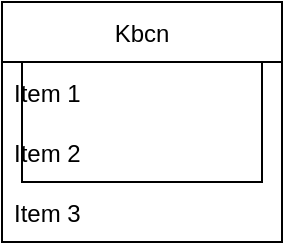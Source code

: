 <mxfile version="17.2.2" type="github">
  <diagram id="7lOD_xs1Gq2K_Y3ow6iH" name="Page-1">
    <mxGraphModel dx="1422" dy="762" grid="1" gridSize="10" guides="1" tooltips="1" connect="1" arrows="1" fold="1" page="1" pageScale="1" pageWidth="1169" pageHeight="1654" math="0" shadow="0">
      <root>
        <mxCell id="0" />
        <mxCell id="1" parent="0" />
        <mxCell id="rQKhPItGb3HtGkm2Xzur-1" value="" style="rounded=0;whiteSpace=wrap;html=1;" parent="1" vertex="1">
          <mxGeometry x="520" y="360" width="120" height="60" as="geometry" />
        </mxCell>
        <mxCell id="qpcmv6l5u8qXthQKi0Lh-2" value="Kbcn" style="swimlane;fontStyle=0;childLayout=stackLayout;horizontal=1;startSize=30;horizontalStack=0;resizeParent=1;resizeParentMax=0;resizeLast=0;collapsible=1;marginBottom=0;" parent="1" vertex="1">
          <mxGeometry x="510" y="330" width="140" height="120" as="geometry" />
        </mxCell>
        <mxCell id="qpcmv6l5u8qXthQKi0Lh-3" value="Item 1" style="text;strokeColor=none;fillColor=none;align=left;verticalAlign=middle;spacingLeft=4;spacingRight=4;overflow=hidden;points=[[0,0.5],[1,0.5]];portConstraint=eastwest;rotatable=0;" parent="qpcmv6l5u8qXthQKi0Lh-2" vertex="1">
          <mxGeometry y="30" width="140" height="30" as="geometry" />
        </mxCell>
        <mxCell id="qpcmv6l5u8qXthQKi0Lh-4" value="Item 2" style="text;strokeColor=none;fillColor=none;align=left;verticalAlign=middle;spacingLeft=4;spacingRight=4;overflow=hidden;points=[[0,0.5],[1,0.5]];portConstraint=eastwest;rotatable=0;" parent="qpcmv6l5u8qXthQKi0Lh-2" vertex="1">
          <mxGeometry y="60" width="140" height="30" as="geometry" />
        </mxCell>
        <mxCell id="qpcmv6l5u8qXthQKi0Lh-5" value="Item 3" style="text;strokeColor=none;fillColor=none;align=left;verticalAlign=middle;spacingLeft=4;spacingRight=4;overflow=hidden;points=[[0,0.5],[1,0.5]];portConstraint=eastwest;rotatable=0;" parent="qpcmv6l5u8qXthQKi0Lh-2" vertex="1">
          <mxGeometry y="90" width="140" height="30" as="geometry" />
        </mxCell>
      </root>
    </mxGraphModel>
  </diagram>
</mxfile>
